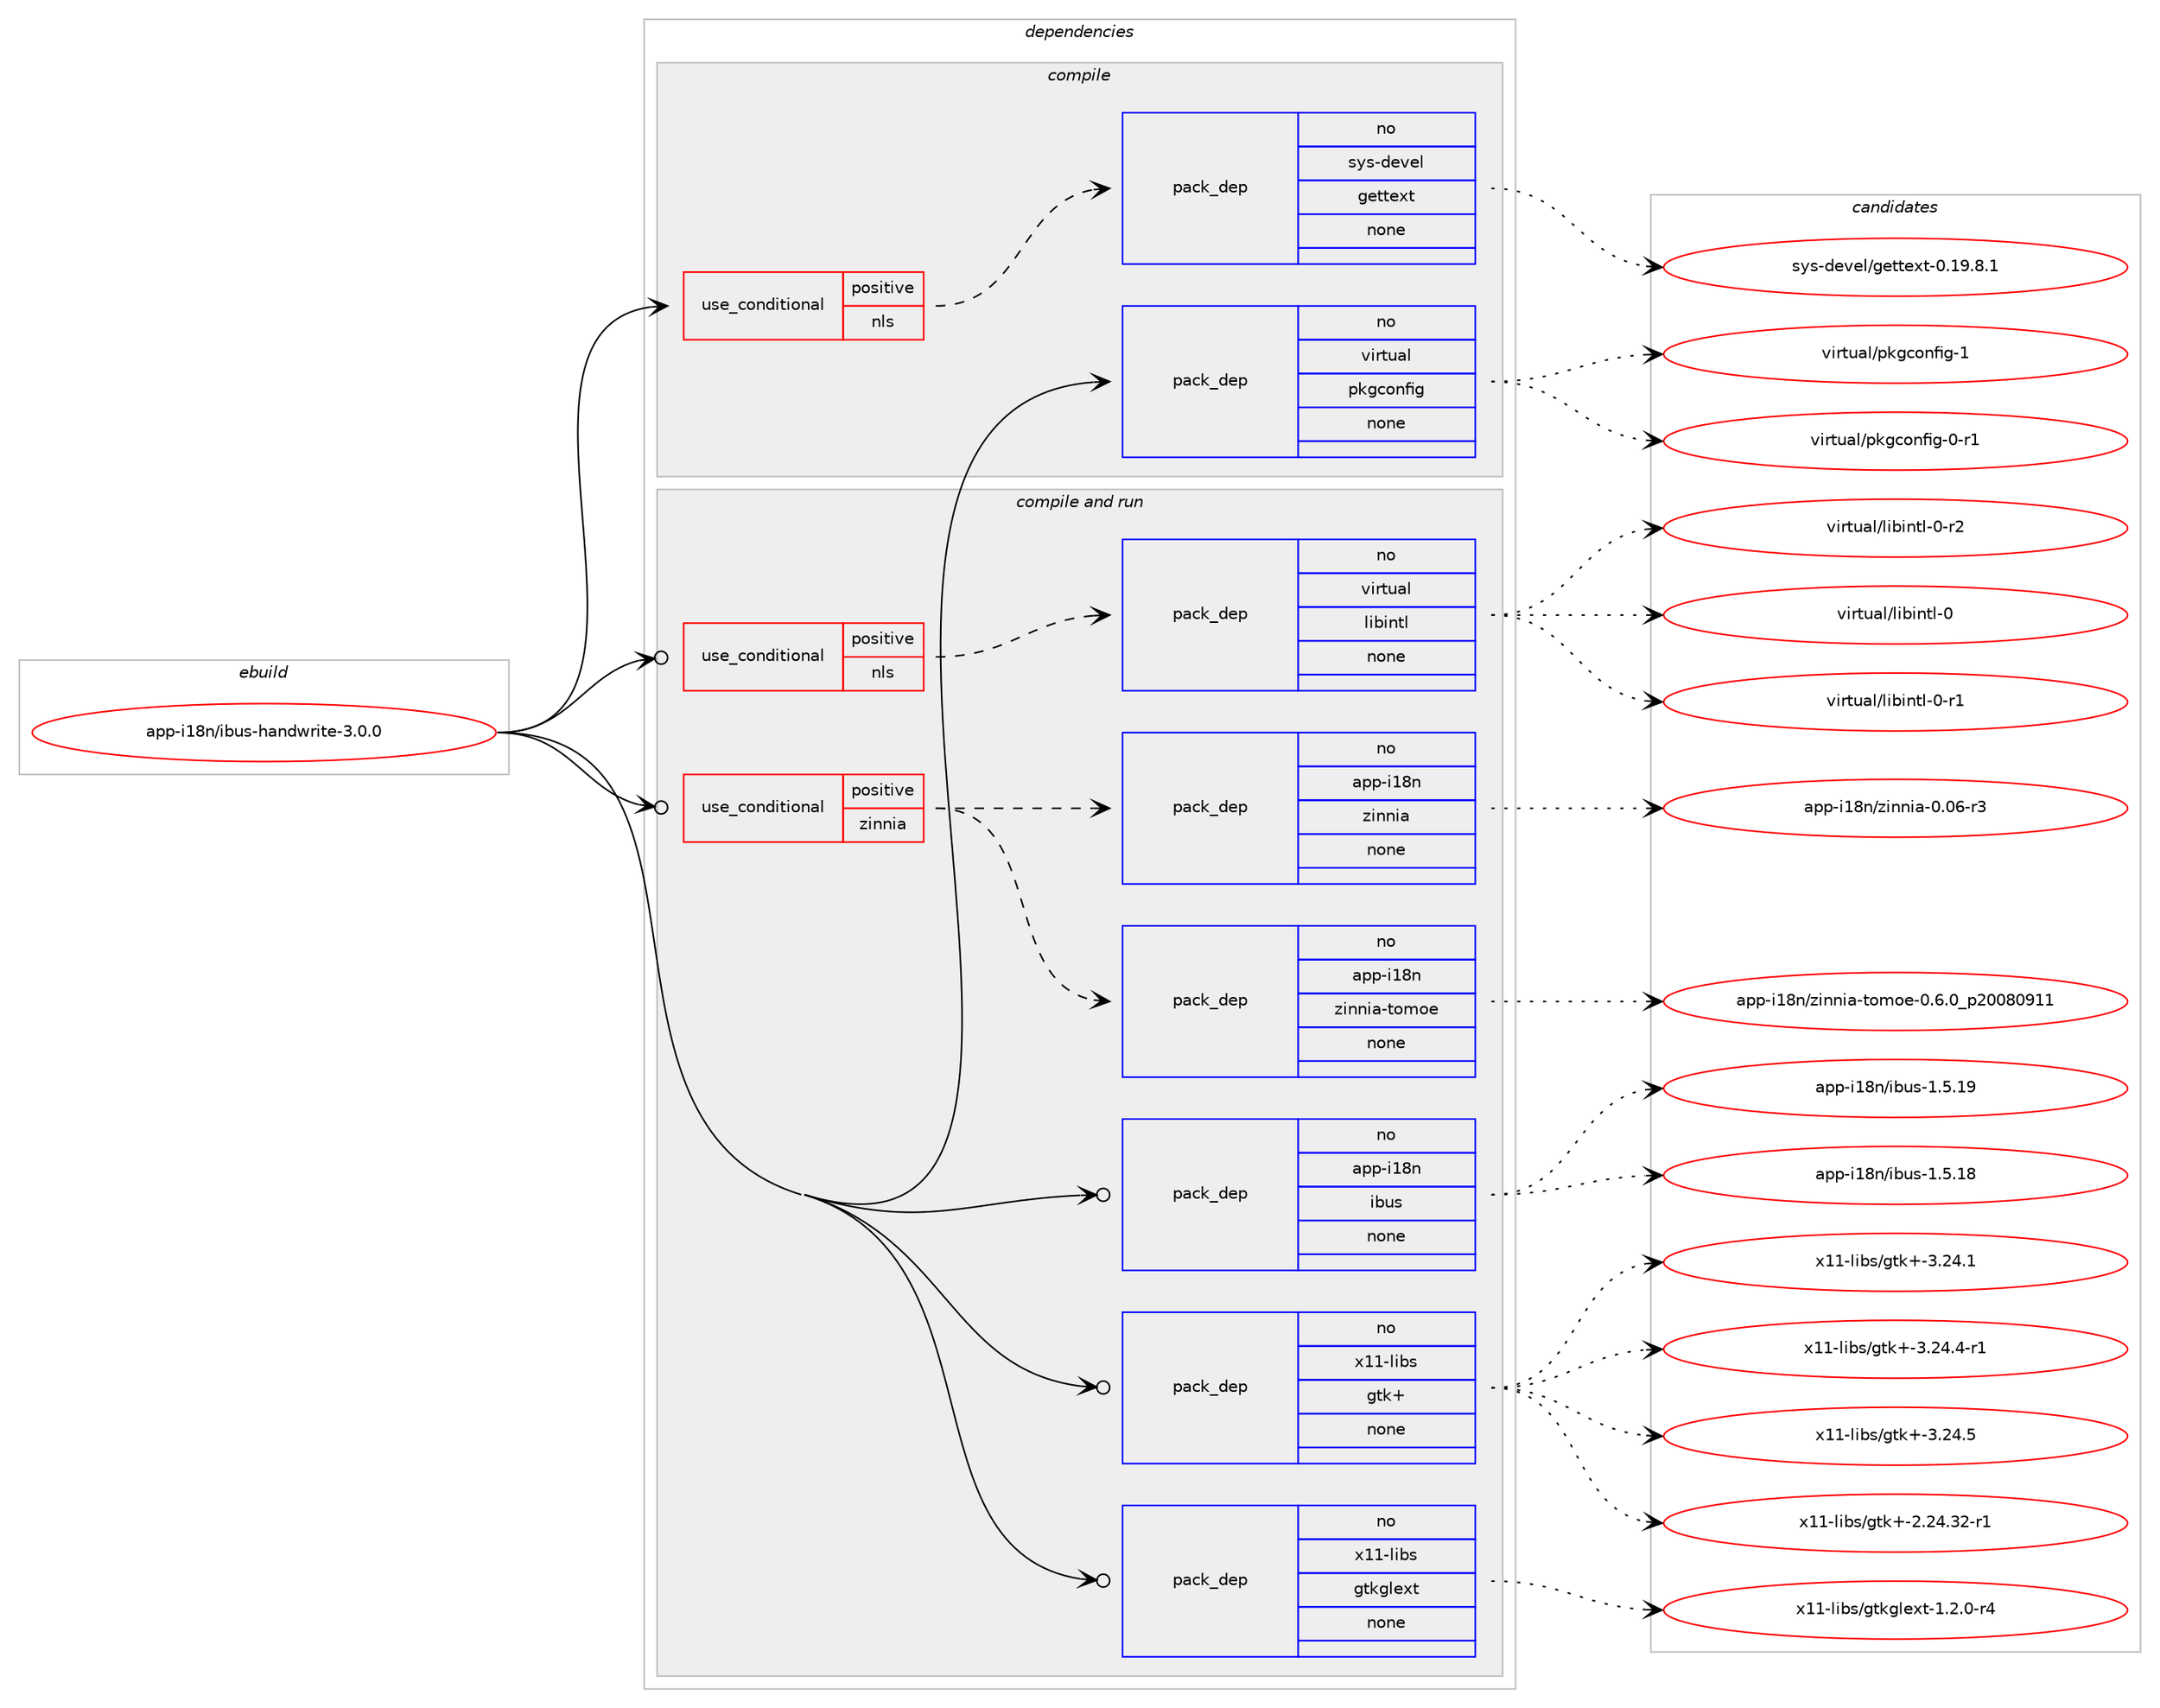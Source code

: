 digraph prolog {

# *************
# Graph options
# *************

newrank=true;
concentrate=true;
compound=true;
graph [rankdir=LR,fontname=Helvetica,fontsize=10,ranksep=1.5];#, ranksep=2.5, nodesep=0.2];
edge  [arrowhead=vee];
node  [fontname=Helvetica,fontsize=10];

# **********
# The ebuild
# **********

subgraph cluster_leftcol {
color=gray;
rank=same;
label=<<i>ebuild</i>>;
id [label="app-i18n/ibus-handwrite-3.0.0", color=red, width=4, href="../app-i18n/ibus-handwrite-3.0.0.svg"];
}

# ****************
# The dependencies
# ****************

subgraph cluster_midcol {
color=gray;
label=<<i>dependencies</i>>;
subgraph cluster_compile {
fillcolor="#eeeeee";
style=filled;
label=<<i>compile</i>>;
subgraph cond352583 {
dependency1294983 [label=<<TABLE BORDER="0" CELLBORDER="1" CELLSPACING="0" CELLPADDING="4"><TR><TD ROWSPAN="3" CELLPADDING="10">use_conditional</TD></TR><TR><TD>positive</TD></TR><TR><TD>nls</TD></TR></TABLE>>, shape=none, color=red];
subgraph pack922296 {
dependency1294984 [label=<<TABLE BORDER="0" CELLBORDER="1" CELLSPACING="0" CELLPADDING="4" WIDTH="220"><TR><TD ROWSPAN="6" CELLPADDING="30">pack_dep</TD></TR><TR><TD WIDTH="110">no</TD></TR><TR><TD>sys-devel</TD></TR><TR><TD>gettext</TD></TR><TR><TD>none</TD></TR><TR><TD></TD></TR></TABLE>>, shape=none, color=blue];
}
dependency1294983:e -> dependency1294984:w [weight=20,style="dashed",arrowhead="vee"];
}
id:e -> dependency1294983:w [weight=20,style="solid",arrowhead="vee"];
subgraph pack922297 {
dependency1294985 [label=<<TABLE BORDER="0" CELLBORDER="1" CELLSPACING="0" CELLPADDING="4" WIDTH="220"><TR><TD ROWSPAN="6" CELLPADDING="30">pack_dep</TD></TR><TR><TD WIDTH="110">no</TD></TR><TR><TD>virtual</TD></TR><TR><TD>pkgconfig</TD></TR><TR><TD>none</TD></TR><TR><TD></TD></TR></TABLE>>, shape=none, color=blue];
}
id:e -> dependency1294985:w [weight=20,style="solid",arrowhead="vee"];
}
subgraph cluster_compileandrun {
fillcolor="#eeeeee";
style=filled;
label=<<i>compile and run</i>>;
subgraph cond352584 {
dependency1294986 [label=<<TABLE BORDER="0" CELLBORDER="1" CELLSPACING="0" CELLPADDING="4"><TR><TD ROWSPAN="3" CELLPADDING="10">use_conditional</TD></TR><TR><TD>positive</TD></TR><TR><TD>nls</TD></TR></TABLE>>, shape=none, color=red];
subgraph pack922298 {
dependency1294987 [label=<<TABLE BORDER="0" CELLBORDER="1" CELLSPACING="0" CELLPADDING="4" WIDTH="220"><TR><TD ROWSPAN="6" CELLPADDING="30">pack_dep</TD></TR><TR><TD WIDTH="110">no</TD></TR><TR><TD>virtual</TD></TR><TR><TD>libintl</TD></TR><TR><TD>none</TD></TR><TR><TD></TD></TR></TABLE>>, shape=none, color=blue];
}
dependency1294986:e -> dependency1294987:w [weight=20,style="dashed",arrowhead="vee"];
}
id:e -> dependency1294986:w [weight=20,style="solid",arrowhead="odotvee"];
subgraph cond352585 {
dependency1294988 [label=<<TABLE BORDER="0" CELLBORDER="1" CELLSPACING="0" CELLPADDING="4"><TR><TD ROWSPAN="3" CELLPADDING="10">use_conditional</TD></TR><TR><TD>positive</TD></TR><TR><TD>zinnia</TD></TR></TABLE>>, shape=none, color=red];
subgraph pack922299 {
dependency1294989 [label=<<TABLE BORDER="0" CELLBORDER="1" CELLSPACING="0" CELLPADDING="4" WIDTH="220"><TR><TD ROWSPAN="6" CELLPADDING="30">pack_dep</TD></TR><TR><TD WIDTH="110">no</TD></TR><TR><TD>app-i18n</TD></TR><TR><TD>zinnia</TD></TR><TR><TD>none</TD></TR><TR><TD></TD></TR></TABLE>>, shape=none, color=blue];
}
dependency1294988:e -> dependency1294989:w [weight=20,style="dashed",arrowhead="vee"];
subgraph pack922300 {
dependency1294990 [label=<<TABLE BORDER="0" CELLBORDER="1" CELLSPACING="0" CELLPADDING="4" WIDTH="220"><TR><TD ROWSPAN="6" CELLPADDING="30">pack_dep</TD></TR><TR><TD WIDTH="110">no</TD></TR><TR><TD>app-i18n</TD></TR><TR><TD>zinnia-tomoe</TD></TR><TR><TD>none</TD></TR><TR><TD></TD></TR></TABLE>>, shape=none, color=blue];
}
dependency1294988:e -> dependency1294990:w [weight=20,style="dashed",arrowhead="vee"];
}
id:e -> dependency1294988:w [weight=20,style="solid",arrowhead="odotvee"];
subgraph pack922301 {
dependency1294991 [label=<<TABLE BORDER="0" CELLBORDER="1" CELLSPACING="0" CELLPADDING="4" WIDTH="220"><TR><TD ROWSPAN="6" CELLPADDING="30">pack_dep</TD></TR><TR><TD WIDTH="110">no</TD></TR><TR><TD>app-i18n</TD></TR><TR><TD>ibus</TD></TR><TR><TD>none</TD></TR><TR><TD></TD></TR></TABLE>>, shape=none, color=blue];
}
id:e -> dependency1294991:w [weight=20,style="solid",arrowhead="odotvee"];
subgraph pack922302 {
dependency1294992 [label=<<TABLE BORDER="0" CELLBORDER="1" CELLSPACING="0" CELLPADDING="4" WIDTH="220"><TR><TD ROWSPAN="6" CELLPADDING="30">pack_dep</TD></TR><TR><TD WIDTH="110">no</TD></TR><TR><TD>x11-libs</TD></TR><TR><TD>gtk+</TD></TR><TR><TD>none</TD></TR><TR><TD></TD></TR></TABLE>>, shape=none, color=blue];
}
id:e -> dependency1294992:w [weight=20,style="solid",arrowhead="odotvee"];
subgraph pack922303 {
dependency1294993 [label=<<TABLE BORDER="0" CELLBORDER="1" CELLSPACING="0" CELLPADDING="4" WIDTH="220"><TR><TD ROWSPAN="6" CELLPADDING="30">pack_dep</TD></TR><TR><TD WIDTH="110">no</TD></TR><TR><TD>x11-libs</TD></TR><TR><TD>gtkglext</TD></TR><TR><TD>none</TD></TR><TR><TD></TD></TR></TABLE>>, shape=none, color=blue];
}
id:e -> dependency1294993:w [weight=20,style="solid",arrowhead="odotvee"];
}
subgraph cluster_run {
fillcolor="#eeeeee";
style=filled;
label=<<i>run</i>>;
}
}

# **************
# The candidates
# **************

subgraph cluster_choices {
rank=same;
color=gray;
label=<<i>candidates</i>>;

subgraph choice922296 {
color=black;
nodesep=1;
choice1151211154510010111810110847103101116116101120116454846495746564649 [label="sys-devel/gettext-0.19.8.1", color=red, width=4,href="../sys-devel/gettext-0.19.8.1.svg"];
dependency1294984:e -> choice1151211154510010111810110847103101116116101120116454846495746564649:w [style=dotted,weight="100"];
}
subgraph choice922297 {
color=black;
nodesep=1;
choice11810511411611797108471121071039911111010210510345484511449 [label="virtual/pkgconfig-0-r1", color=red, width=4,href="../virtual/pkgconfig-0-r1.svg"];
choice1181051141161179710847112107103991111101021051034549 [label="virtual/pkgconfig-1", color=red, width=4,href="../virtual/pkgconfig-1.svg"];
dependency1294985:e -> choice11810511411611797108471121071039911111010210510345484511449:w [style=dotted,weight="100"];
dependency1294985:e -> choice1181051141161179710847112107103991111101021051034549:w [style=dotted,weight="100"];
}
subgraph choice922298 {
color=black;
nodesep=1;
choice1181051141161179710847108105981051101161084548 [label="virtual/libintl-0", color=red, width=4,href="../virtual/libintl-0.svg"];
choice11810511411611797108471081059810511011610845484511449 [label="virtual/libintl-0-r1", color=red, width=4,href="../virtual/libintl-0-r1.svg"];
choice11810511411611797108471081059810511011610845484511450 [label="virtual/libintl-0-r2", color=red, width=4,href="../virtual/libintl-0-r2.svg"];
dependency1294987:e -> choice1181051141161179710847108105981051101161084548:w [style=dotted,weight="100"];
dependency1294987:e -> choice11810511411611797108471081059810511011610845484511449:w [style=dotted,weight="100"];
dependency1294987:e -> choice11810511411611797108471081059810511011610845484511450:w [style=dotted,weight="100"];
}
subgraph choice922299 {
color=black;
nodesep=1;
choice97112112451054956110471221051101101059745484648544511451 [label="app-i18n/zinnia-0.06-r3", color=red, width=4,href="../app-i18n/zinnia-0.06-r3.svg"];
dependency1294989:e -> choice97112112451054956110471221051101101059745484648544511451:w [style=dotted,weight="100"];
}
subgraph choice922300 {
color=black;
nodesep=1;
choice97112112451054956110471221051101101059745116111109111101454846544648951125048485648574949 [label="app-i18n/zinnia-tomoe-0.6.0_p20080911", color=red, width=4,href="../app-i18n/zinnia-tomoe-0.6.0_p20080911.svg"];
dependency1294990:e -> choice97112112451054956110471221051101101059745116111109111101454846544648951125048485648574949:w [style=dotted,weight="100"];
}
subgraph choice922301 {
color=black;
nodesep=1;
choice97112112451054956110471059811711545494653464956 [label="app-i18n/ibus-1.5.18", color=red, width=4,href="../app-i18n/ibus-1.5.18.svg"];
choice97112112451054956110471059811711545494653464957 [label="app-i18n/ibus-1.5.19", color=red, width=4,href="../app-i18n/ibus-1.5.19.svg"];
dependency1294991:e -> choice97112112451054956110471059811711545494653464956:w [style=dotted,weight="100"];
dependency1294991:e -> choice97112112451054956110471059811711545494653464957:w [style=dotted,weight="100"];
}
subgraph choice922302 {
color=black;
nodesep=1;
choice12049494510810598115471031161074345504650524651504511449 [label="x11-libs/gtk+-2.24.32-r1", color=red, width=4,href="../x11-libs/gtk+-2.24.32-r1.svg"];
choice12049494510810598115471031161074345514650524649 [label="x11-libs/gtk+-3.24.1", color=red, width=4,href="../x11-libs/gtk+-3.24.1.svg"];
choice120494945108105981154710311610743455146505246524511449 [label="x11-libs/gtk+-3.24.4-r1", color=red, width=4,href="../x11-libs/gtk+-3.24.4-r1.svg"];
choice12049494510810598115471031161074345514650524653 [label="x11-libs/gtk+-3.24.5", color=red, width=4,href="../x11-libs/gtk+-3.24.5.svg"];
dependency1294992:e -> choice12049494510810598115471031161074345504650524651504511449:w [style=dotted,weight="100"];
dependency1294992:e -> choice12049494510810598115471031161074345514650524649:w [style=dotted,weight="100"];
dependency1294992:e -> choice120494945108105981154710311610743455146505246524511449:w [style=dotted,weight="100"];
dependency1294992:e -> choice12049494510810598115471031161074345514650524653:w [style=dotted,weight="100"];
}
subgraph choice922303 {
color=black;
nodesep=1;
choice12049494510810598115471031161071031081011201164549465046484511452 [label="x11-libs/gtkglext-1.2.0-r4", color=red, width=4,href="../x11-libs/gtkglext-1.2.0-r4.svg"];
dependency1294993:e -> choice12049494510810598115471031161071031081011201164549465046484511452:w [style=dotted,weight="100"];
}
}

}
